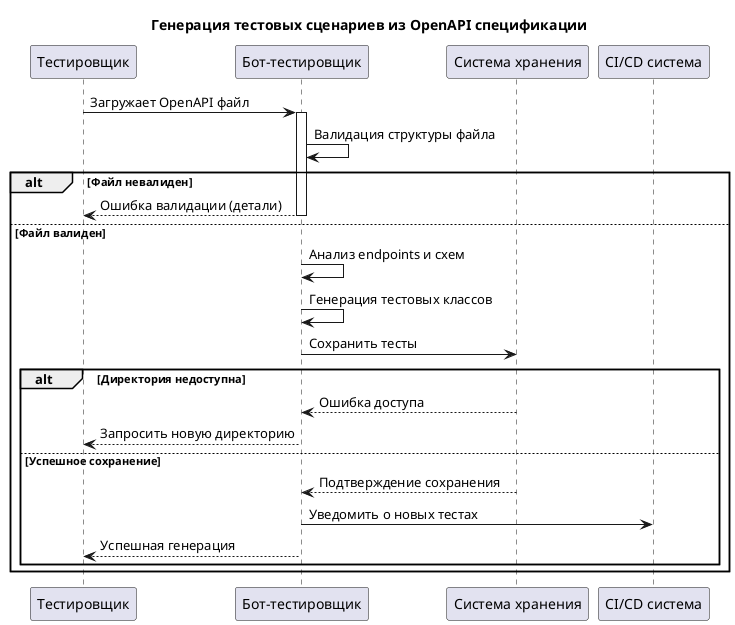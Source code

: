 @startuml SD-001
title Генерация тестовых сценариев из OpenAPI спецификации
participant Тестировщик
participant "Бот-тестировщик" as Бот
participant "Система хранения" as Хранилище
participant "CI/CD система" as CI

Тестировщик -> Бот : Загружает OpenAPI файл
activate Бот

Бот -> Бот : Валидация структуры файла
alt Файл невалиден
    Бот --> Тестировщик : Ошибка валидации (детали)
    deactivate Бот
else Файл валиден
    Бот -> Бот : Анализ endpoints и схем
    Бот -> Бот : Генерация тестовых классов
    Бот -> Хранилище : Сохранить тесты
    alt Директория недоступна
        Хранилище --> Бот : Ошибка доступа
        Бот --> Тестировщик : Запросить новую директорию
    else Успешное сохранение
        Хранилище --> Бот : Подтверждение сохранения
        Бот -> CI : Уведомить о новых тестах
        Бот --> Тестировщик : Успешная генерация
    end
end

@enduml
